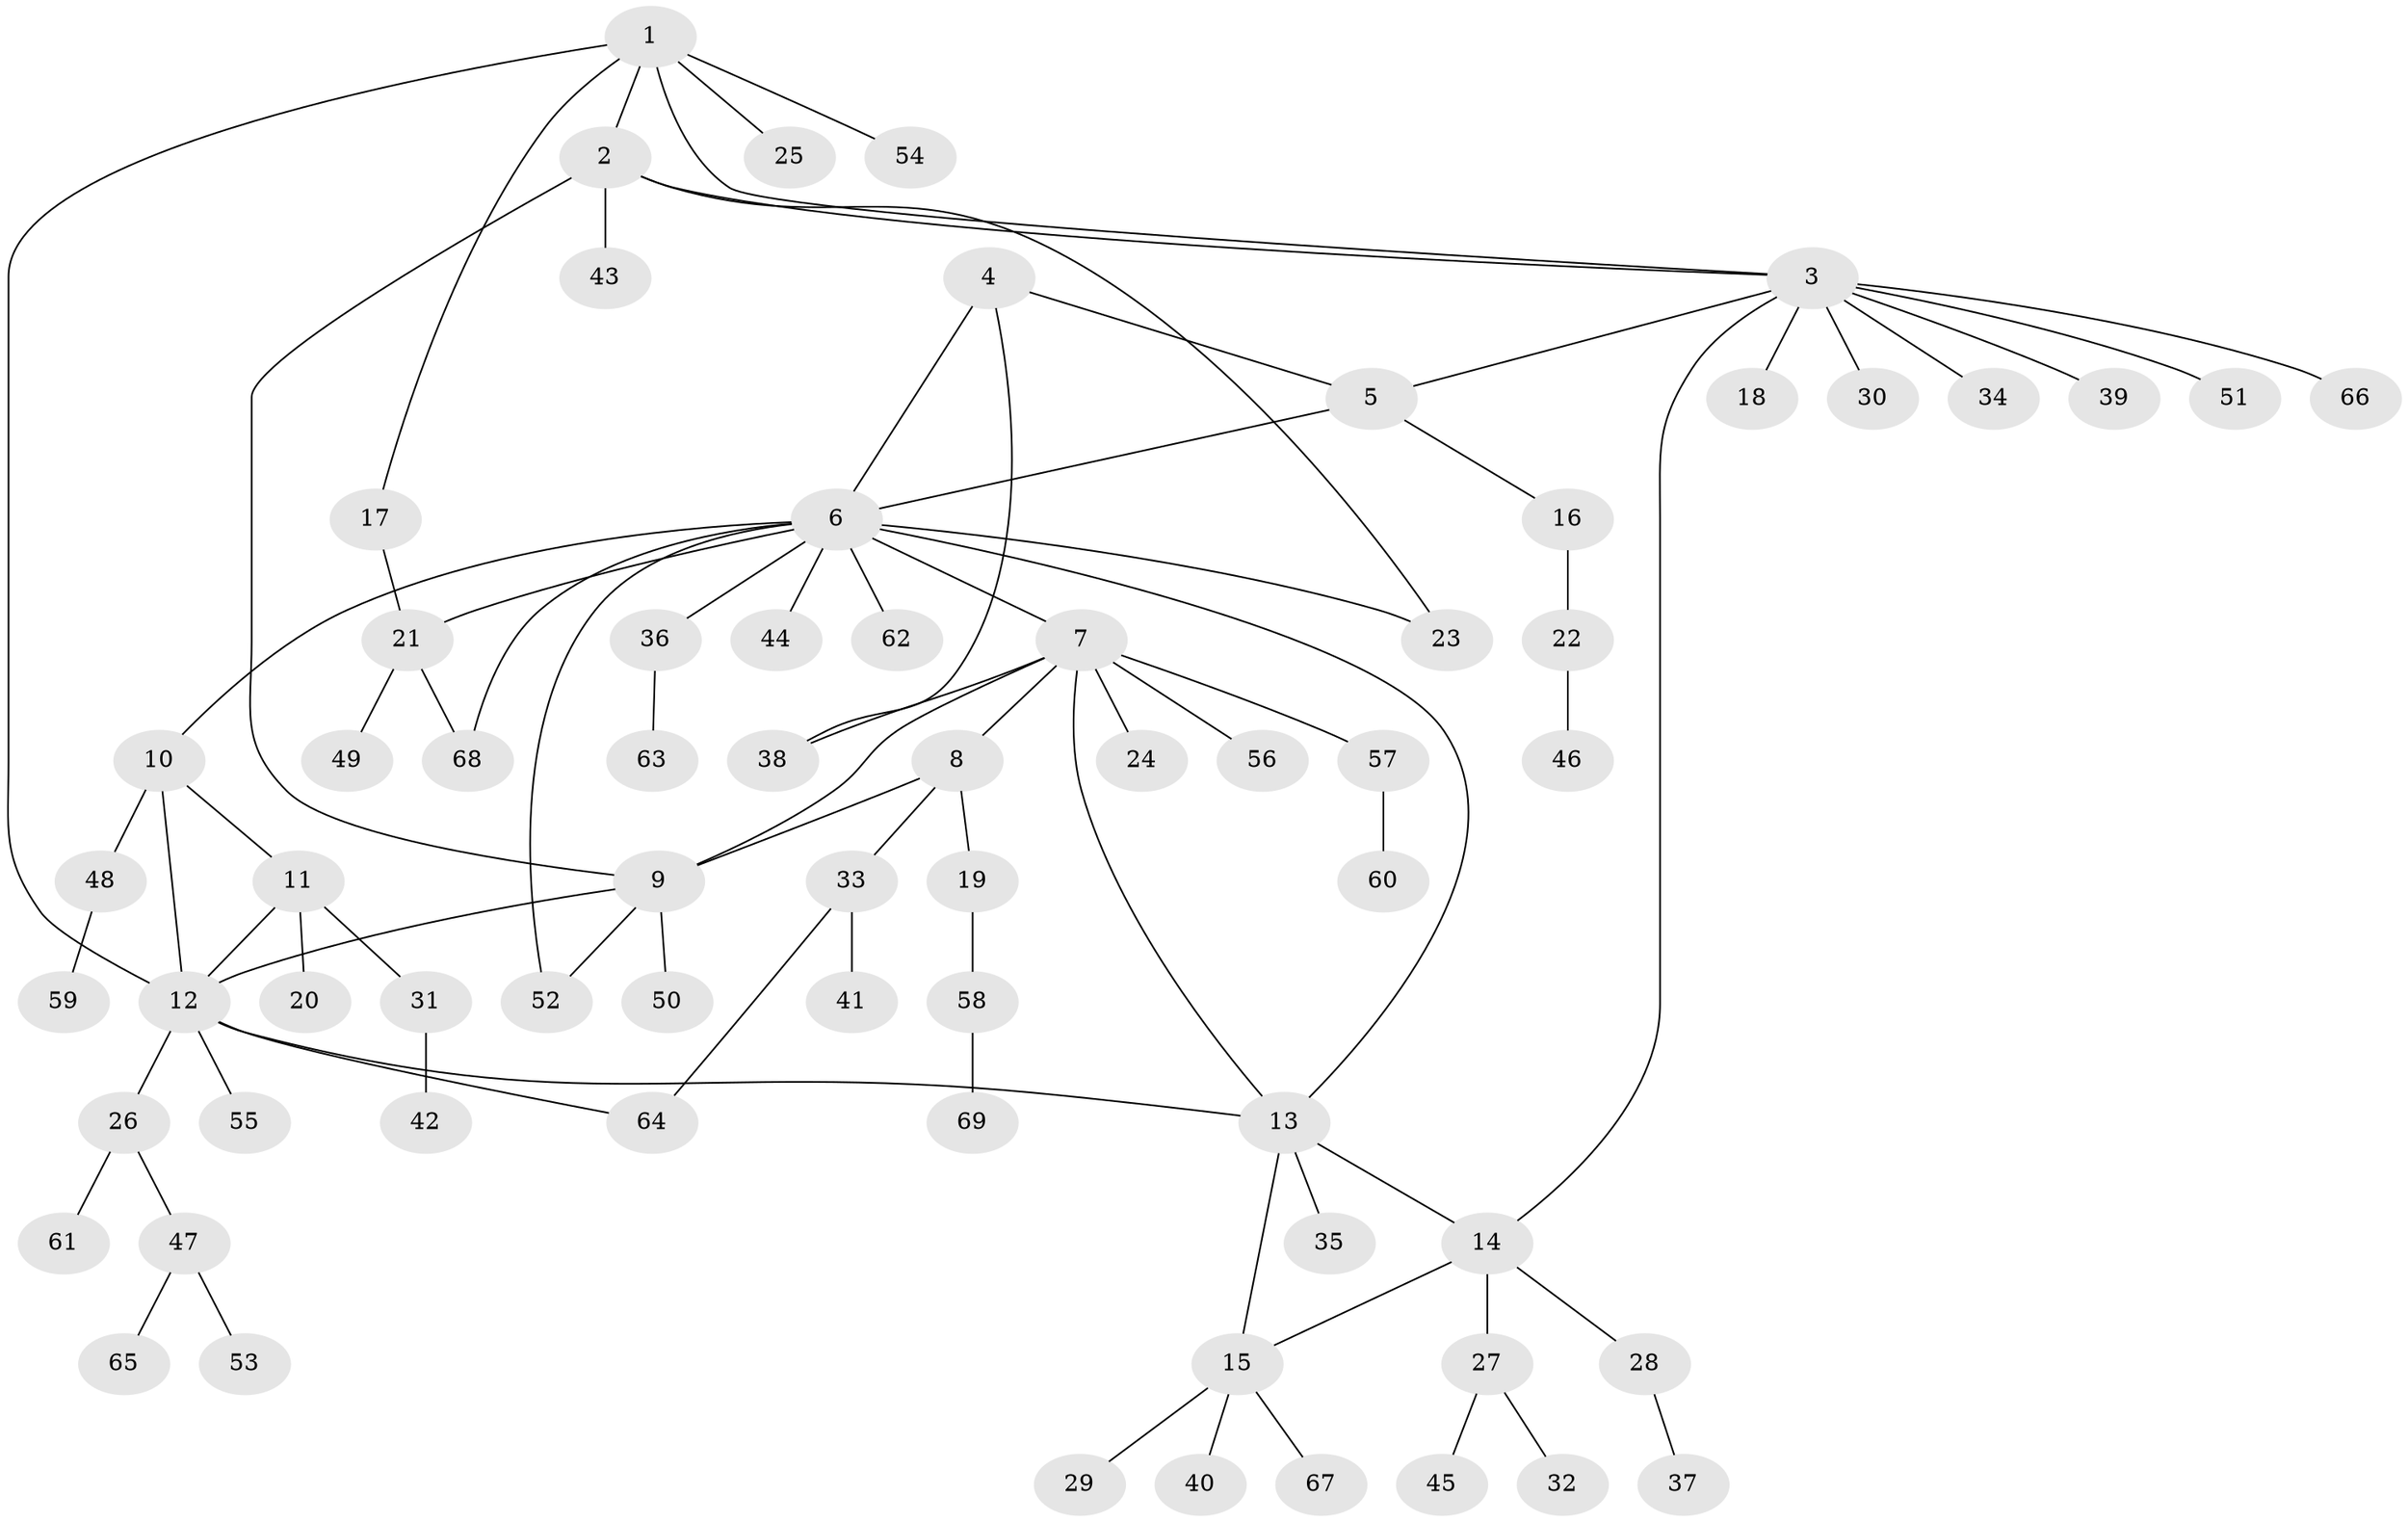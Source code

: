// coarse degree distribution, {5: 0.05, 4: 0.05, 9: 0.05, 8: 0.1, 3: 0.05, 1: 0.65, 2: 0.05}
// Generated by graph-tools (version 1.1) at 2025/19/03/04/25 18:19:51]
// undirected, 69 vertices, 85 edges
graph export_dot {
graph [start="1"]
  node [color=gray90,style=filled];
  1;
  2;
  3;
  4;
  5;
  6;
  7;
  8;
  9;
  10;
  11;
  12;
  13;
  14;
  15;
  16;
  17;
  18;
  19;
  20;
  21;
  22;
  23;
  24;
  25;
  26;
  27;
  28;
  29;
  30;
  31;
  32;
  33;
  34;
  35;
  36;
  37;
  38;
  39;
  40;
  41;
  42;
  43;
  44;
  45;
  46;
  47;
  48;
  49;
  50;
  51;
  52;
  53;
  54;
  55;
  56;
  57;
  58;
  59;
  60;
  61;
  62;
  63;
  64;
  65;
  66;
  67;
  68;
  69;
  1 -- 2;
  1 -- 3;
  1 -- 12;
  1 -- 17;
  1 -- 25;
  1 -- 54;
  2 -- 3;
  2 -- 9;
  2 -- 23;
  2 -- 43;
  3 -- 5;
  3 -- 14;
  3 -- 18;
  3 -- 30;
  3 -- 34;
  3 -- 39;
  3 -- 51;
  3 -- 66;
  4 -- 5;
  4 -- 6;
  4 -- 38;
  5 -- 6;
  5 -- 16;
  6 -- 7;
  6 -- 10;
  6 -- 13;
  6 -- 21;
  6 -- 23;
  6 -- 36;
  6 -- 44;
  6 -- 52;
  6 -- 62;
  6 -- 68;
  7 -- 8;
  7 -- 9;
  7 -- 13;
  7 -- 24;
  7 -- 38;
  7 -- 56;
  7 -- 57;
  8 -- 9;
  8 -- 19;
  8 -- 33;
  9 -- 12;
  9 -- 50;
  9 -- 52;
  10 -- 11;
  10 -- 12;
  10 -- 48;
  11 -- 12;
  11 -- 20;
  11 -- 31;
  12 -- 13;
  12 -- 26;
  12 -- 55;
  12 -- 64;
  13 -- 14;
  13 -- 15;
  13 -- 35;
  14 -- 15;
  14 -- 27;
  14 -- 28;
  15 -- 29;
  15 -- 40;
  15 -- 67;
  16 -- 22;
  17 -- 21;
  19 -- 58;
  21 -- 49;
  21 -- 68;
  22 -- 46;
  26 -- 47;
  26 -- 61;
  27 -- 32;
  27 -- 45;
  28 -- 37;
  31 -- 42;
  33 -- 41;
  33 -- 64;
  36 -- 63;
  47 -- 53;
  47 -- 65;
  48 -- 59;
  57 -- 60;
  58 -- 69;
}
